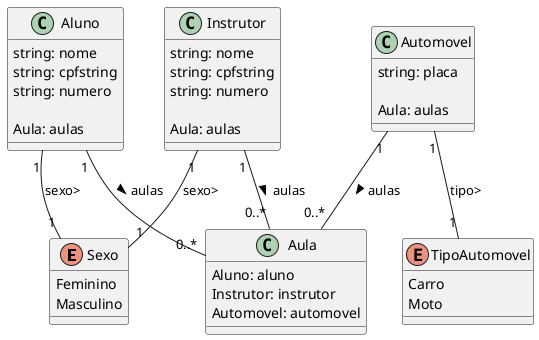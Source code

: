 @startuml Modulo_carro
    enum Sexo {
         Feminino
        Masculino
    }
    enum TipoAutomovel {
         Carro
        Moto
    }
    class Instrutor {
    string: nome
    string: cpfstring
    string: numero

    Aula: aulas
    }

    Instrutor "1" -- "1" Sexo : sexo>
    Instrutor "1" -- "0..*" Aula : aulas >

    class Automovel {
    string: placa

    Aula: aulas
    }

    Automovel "1" -- "1" TipoAutomovel : tipo>
    Automovel "1" -- "0..*" Aula : aulas >

    class Aluno {
    string: nome
    string: cpfstring
    string: numero

    Aula: aulas
    }

    Aluno "1" -- "1" Sexo : sexo>
    Aluno "1" -- "0..*" Aula : aulas >

    class Aula {

    Aluno: aluno
    Instrutor: instrutor
    Automovel: automovel
    }



@enduml

